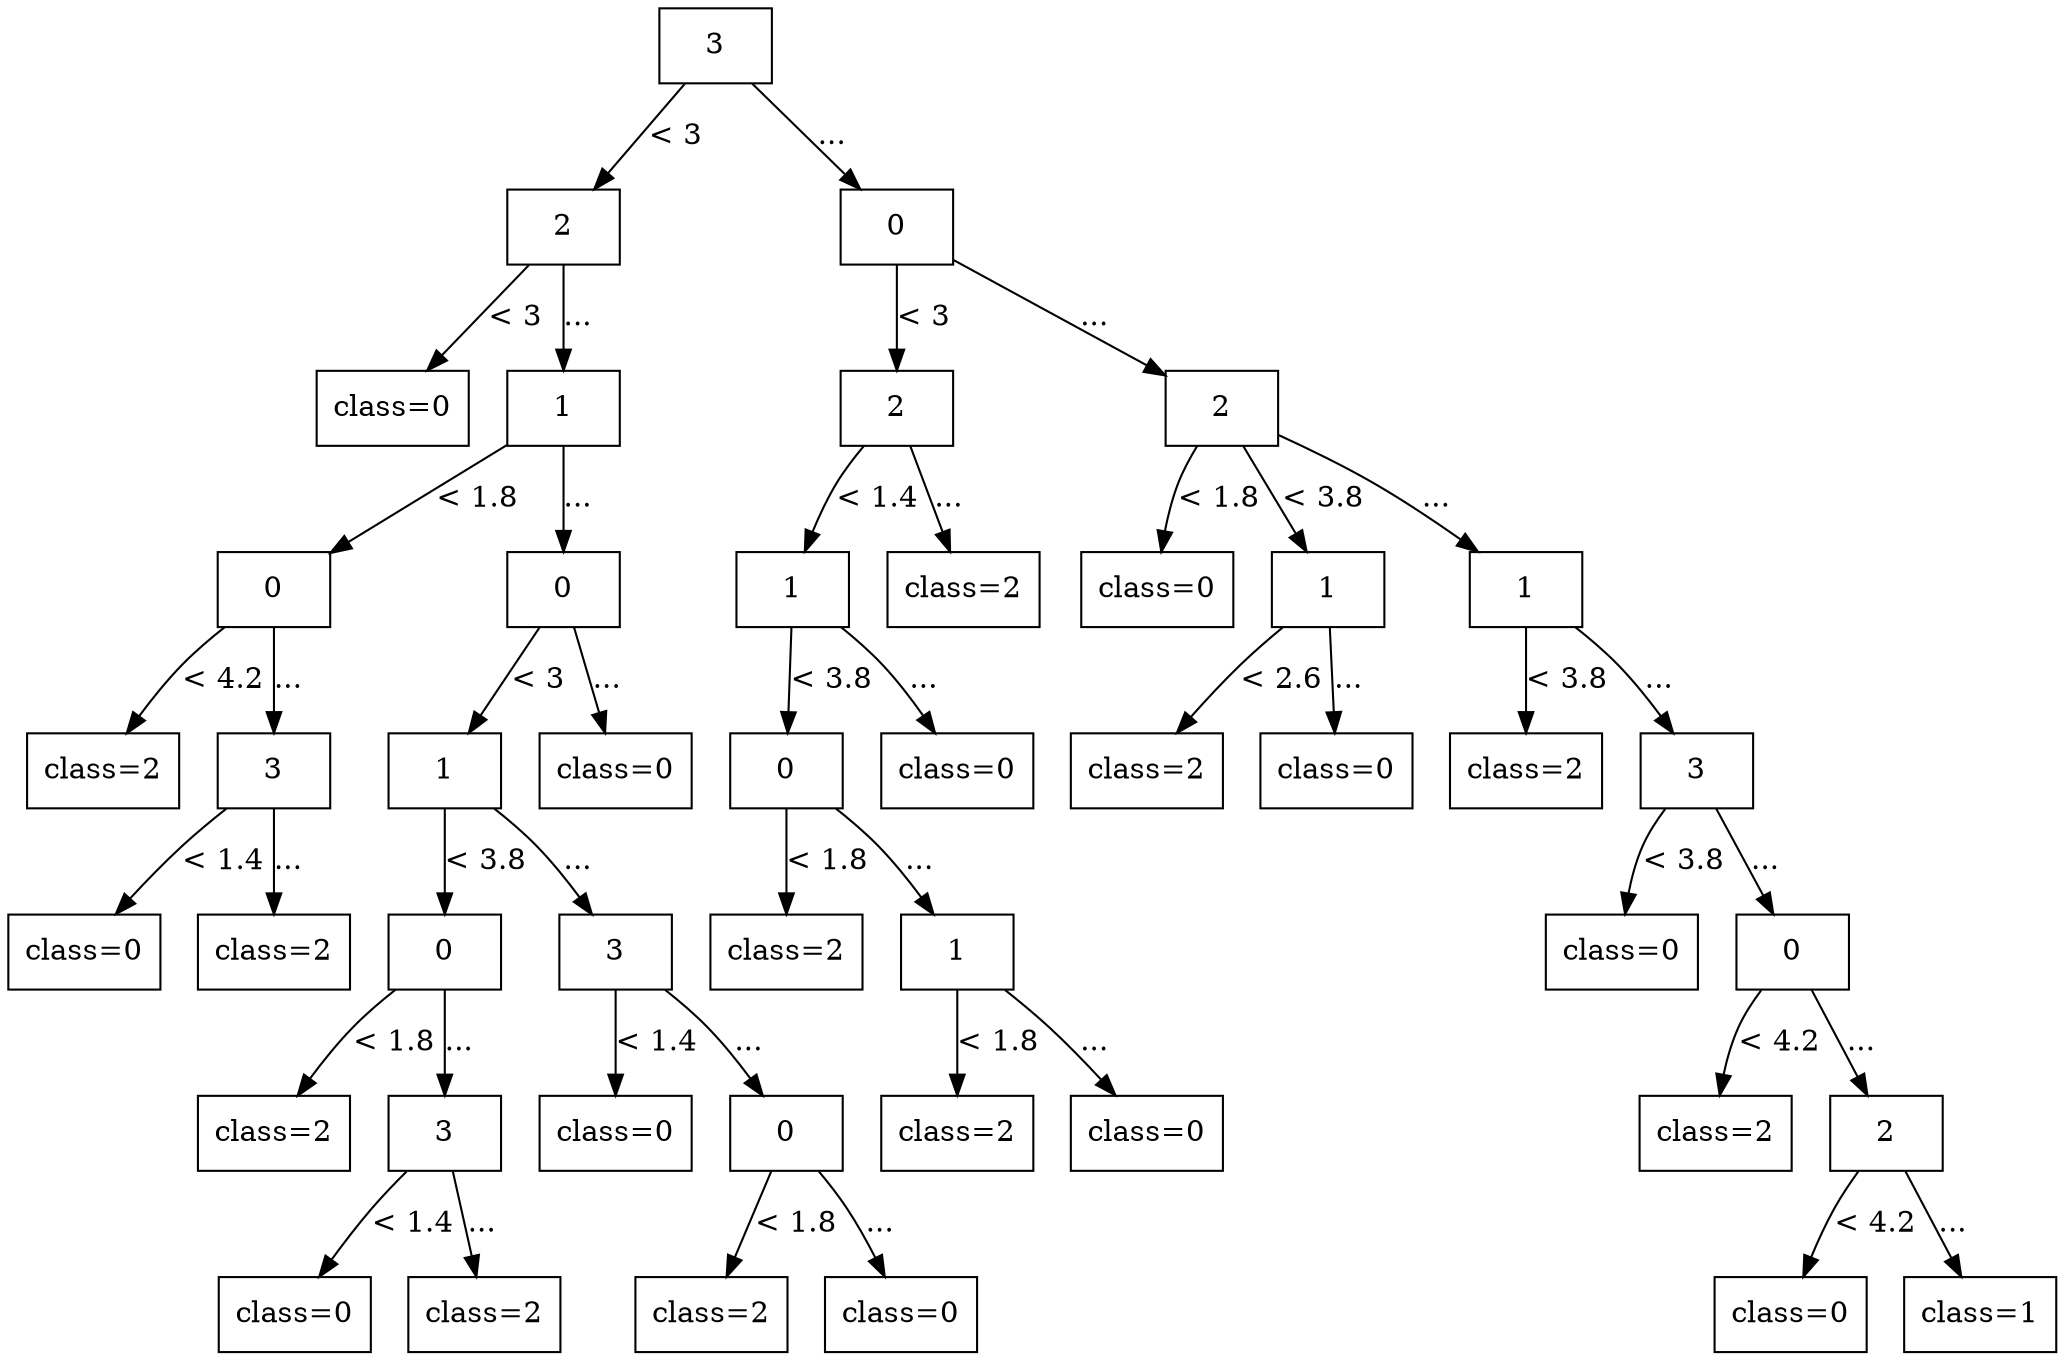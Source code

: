 digraph G {
node [shape=box];

0 [label="3"];

1 [label="2"];
22 [label="0"];

0 -> 1 [label="< 3"];
0 -> 22 [label="..."];

2 [label="class=0"];
3 [label="1"];
23 [label="2"];
32 [label="2"];

1 -> 2 [label="< 3"];
1 -> 3 [label="..."];
22 -> 23 [label="< 3"];
22 -> 32 [label="..."];

4 [label="0"];
9 [label="0"];
24 [label="1"];
31 [label="class=2"];
33 [label="class=0"];
34 [label="1"];
37 [label="1"];

3 -> 4 [label="< 1.8"];
3 -> 9 [label="..."];
23 -> 24 [label="< 1.4"];
23 -> 31 [label="..."];
32 -> 33 [label="< 1.8"];
32 -> 34 [label="< 3.8"];
32 -> 37 [label="..."];

5 [label="class=2"];
6 [label="3"];
10 [label="1"];
21 [label="class=0"];
25 [label="0"];
30 [label="class=0"];
35 [label="class=2"];
36 [label="class=0"];
38 [label="class=2"];
39 [label="3"];

4 -> 5 [label="< 4.2"];
4 -> 6 [label="..."];
9 -> 10 [label="< 3"];
9 -> 21 [label="..."];
24 -> 25 [label="< 3.8"];
24 -> 30 [label="..."];
34 -> 35 [label="< 2.6"];
34 -> 36 [label="..."];
37 -> 38 [label="< 3.8"];
37 -> 39 [label="..."];

7 [label="class=0"];
8 [label="class=2"];
11 [label="0"];
16 [label="3"];
26 [label="class=2"];
27 [label="1"];
40 [label="class=0"];
41 [label="0"];

6 -> 7 [label="< 1.4"];
6 -> 8 [label="..."];
10 -> 11 [label="< 3.8"];
10 -> 16 [label="..."];
25 -> 26 [label="< 1.8"];
25 -> 27 [label="..."];
39 -> 40 [label="< 3.8"];
39 -> 41 [label="..."];

12 [label="class=2"];
13 [label="3"];
17 [label="class=0"];
18 [label="0"];
28 [label="class=2"];
29 [label="class=0"];
42 [label="class=2"];
43 [label="2"];

11 -> 12 [label="< 1.8"];
11 -> 13 [label="..."];
16 -> 17 [label="< 1.4"];
16 -> 18 [label="..."];
27 -> 28 [label="< 1.8"];
27 -> 29 [label="..."];
41 -> 42 [label="< 4.2"];
41 -> 43 [label="..."];

14 [label="class=0"];
15 [label="class=2"];
19 [label="class=2"];
20 [label="class=0"];
44 [label="class=0"];
45 [label="class=1"];

13 -> 14 [label="< 1.4"];
13 -> 15 [label="..."];
18 -> 19 [label="< 1.8"];
18 -> 20 [label="..."];
43 -> 44 [label="< 4.2"];
43 -> 45 [label="..."];

}